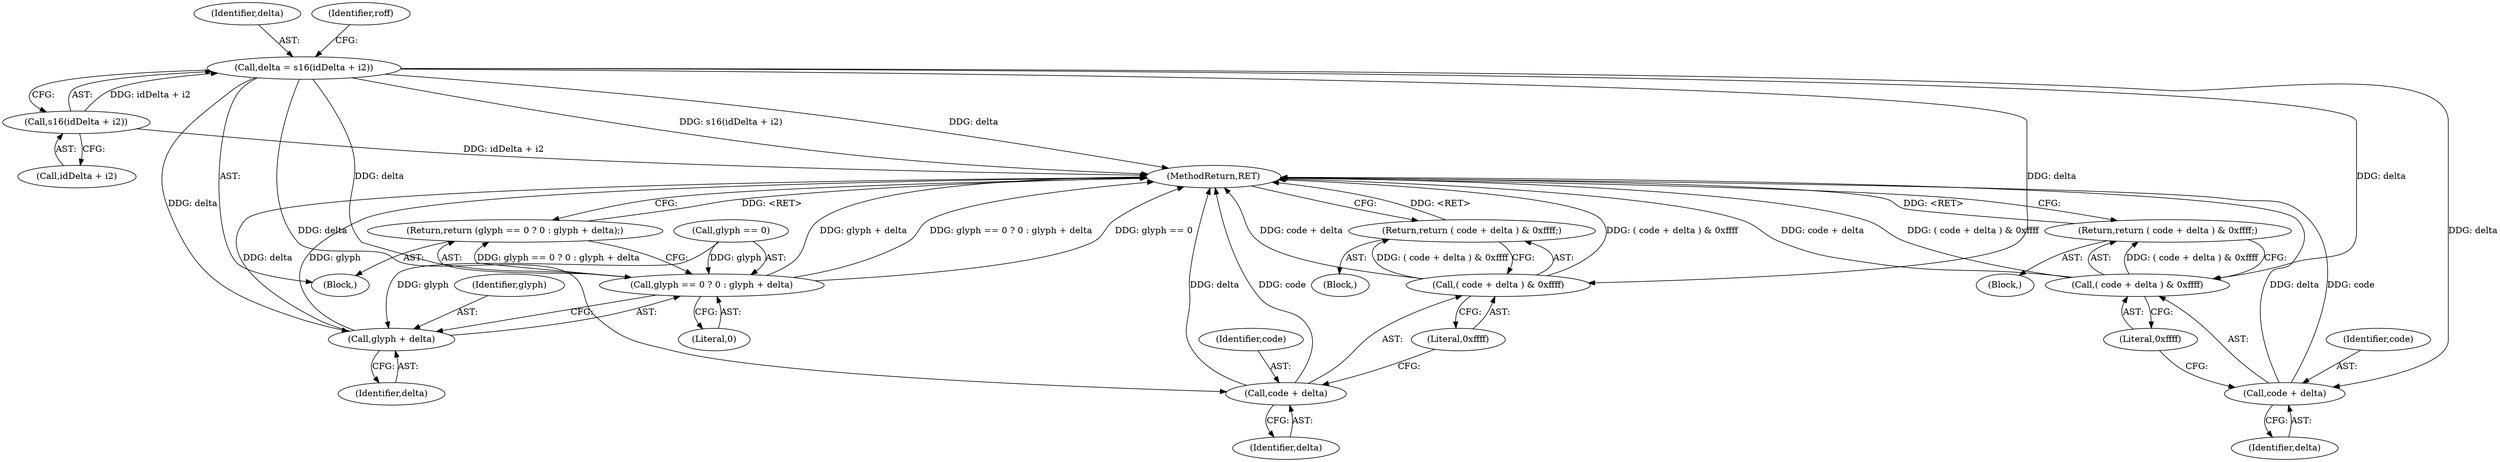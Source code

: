 digraph "0_ghostscript_961b10cdd71403072fb99401a45f3bef6ce53626@integer" {
"1000210" [label="(Call,delta = s16(idDelta + i2))"];
"1000212" [label="(Call,s16(idDelta + i2))"];
"1000228" [label="(Call,( code + delta ) & 0xffff)"];
"1000227" [label="(Return,return ( code + delta ) & 0xffff;)"];
"1000229" [label="(Call,code + delta)"];
"1000241" [label="(Call,( code + delta ) & 0xffff)"];
"1000240" [label="(Return,return ( code + delta ) & 0xffff;)"];
"1000242" [label="(Call,code + delta)"];
"1000263" [label="(Call,glyph == 0 ? 0 : glyph + delta)"];
"1000262" [label="(Return,return (glyph == 0 ? 0 : glyph + delta);)"];
"1000268" [label="(Call,glyph + delta)"];
"1000241" [label="(Call,( code + delta ) & 0xffff)"];
"1000228" [label="(Call,( code + delta ) & 0xffff)"];
"1000211" [label="(Identifier,delta)"];
"1000230" [label="(Identifier,code)"];
"1000239" [label="(Block,)"];
"1000231" [label="(Identifier,delta)"];
"1000232" [label="(Literal,0xffff)"];
"1000270" [label="(Identifier,delta)"];
"1000268" [label="(Call,glyph + delta)"];
"1000245" [label="(Literal,0xffff)"];
"1000242" [label="(Call,code + delta)"];
"1000263" [label="(Call,glyph == 0 ? 0 : glyph + delta)"];
"1000199" [label="(Block,)"];
"1000212" [label="(Call,s16(idDelta + i2))"];
"1000269" [label="(Identifier,glyph)"];
"1000227" [label="(Return,return ( code + delta ) & 0xffff;)"];
"1000210" [label="(Call,delta = s16(idDelta + i2))"];
"1000262" [label="(Return,return (glyph == 0 ? 0 : glyph + delta);)"];
"1000264" [label="(Call,glyph == 0)"];
"1000244" [label="(Identifier,delta)"];
"1000226" [label="(Block,)"];
"1000229" [label="(Call,code + delta)"];
"1000267" [label="(Literal,0)"];
"1000213" [label="(Call,idDelta + i2)"];
"1000217" [label="(Identifier,roff)"];
"1000818" [label="(MethodReturn,RET)"];
"1000243" [label="(Identifier,code)"];
"1000240" [label="(Return,return ( code + delta ) & 0xffff;)"];
"1000210" -> "1000199"  [label="AST: "];
"1000210" -> "1000212"  [label="CFG: "];
"1000211" -> "1000210"  [label="AST: "];
"1000212" -> "1000210"  [label="AST: "];
"1000217" -> "1000210"  [label="CFG: "];
"1000210" -> "1000818"  [label="DDG: s16(idDelta + i2)"];
"1000210" -> "1000818"  [label="DDG: delta"];
"1000212" -> "1000210"  [label="DDG: idDelta + i2"];
"1000210" -> "1000228"  [label="DDG: delta"];
"1000210" -> "1000229"  [label="DDG: delta"];
"1000210" -> "1000241"  [label="DDG: delta"];
"1000210" -> "1000242"  [label="DDG: delta"];
"1000210" -> "1000263"  [label="DDG: delta"];
"1000210" -> "1000268"  [label="DDG: delta"];
"1000212" -> "1000213"  [label="CFG: "];
"1000213" -> "1000212"  [label="AST: "];
"1000212" -> "1000818"  [label="DDG: idDelta + i2"];
"1000228" -> "1000227"  [label="AST: "];
"1000228" -> "1000232"  [label="CFG: "];
"1000229" -> "1000228"  [label="AST: "];
"1000232" -> "1000228"  [label="AST: "];
"1000227" -> "1000228"  [label="CFG: "];
"1000228" -> "1000818"  [label="DDG: ( code + delta ) & 0xffff"];
"1000228" -> "1000818"  [label="DDG: code + delta"];
"1000228" -> "1000227"  [label="DDG: ( code + delta ) & 0xffff"];
"1000227" -> "1000226"  [label="AST: "];
"1000818" -> "1000227"  [label="CFG: "];
"1000227" -> "1000818"  [label="DDG: <RET>"];
"1000229" -> "1000231"  [label="CFG: "];
"1000230" -> "1000229"  [label="AST: "];
"1000231" -> "1000229"  [label="AST: "];
"1000232" -> "1000229"  [label="CFG: "];
"1000229" -> "1000818"  [label="DDG: delta"];
"1000229" -> "1000818"  [label="DDG: code"];
"1000241" -> "1000240"  [label="AST: "];
"1000241" -> "1000245"  [label="CFG: "];
"1000242" -> "1000241"  [label="AST: "];
"1000245" -> "1000241"  [label="AST: "];
"1000240" -> "1000241"  [label="CFG: "];
"1000241" -> "1000818"  [label="DDG: code + delta"];
"1000241" -> "1000818"  [label="DDG: ( code + delta ) & 0xffff"];
"1000241" -> "1000240"  [label="DDG: ( code + delta ) & 0xffff"];
"1000240" -> "1000239"  [label="AST: "];
"1000818" -> "1000240"  [label="CFG: "];
"1000240" -> "1000818"  [label="DDG: <RET>"];
"1000242" -> "1000244"  [label="CFG: "];
"1000243" -> "1000242"  [label="AST: "];
"1000244" -> "1000242"  [label="AST: "];
"1000245" -> "1000242"  [label="CFG: "];
"1000242" -> "1000818"  [label="DDG: delta"];
"1000242" -> "1000818"  [label="DDG: code"];
"1000263" -> "1000262"  [label="AST: "];
"1000263" -> "1000267"  [label="CFG: "];
"1000263" -> "1000268"  [label="CFG: "];
"1000264" -> "1000263"  [label="AST: "];
"1000267" -> "1000263"  [label="AST: "];
"1000268" -> "1000263"  [label="AST: "];
"1000262" -> "1000263"  [label="CFG: "];
"1000263" -> "1000818"  [label="DDG: glyph + delta"];
"1000263" -> "1000818"  [label="DDG: glyph == 0 ? 0 : glyph + delta"];
"1000263" -> "1000818"  [label="DDG: glyph == 0"];
"1000263" -> "1000262"  [label="DDG: glyph == 0 ? 0 : glyph + delta"];
"1000264" -> "1000263"  [label="DDG: glyph"];
"1000262" -> "1000199"  [label="AST: "];
"1000818" -> "1000262"  [label="CFG: "];
"1000262" -> "1000818"  [label="DDG: <RET>"];
"1000268" -> "1000270"  [label="CFG: "];
"1000269" -> "1000268"  [label="AST: "];
"1000270" -> "1000268"  [label="AST: "];
"1000268" -> "1000818"  [label="DDG: glyph"];
"1000268" -> "1000818"  [label="DDG: delta"];
"1000264" -> "1000268"  [label="DDG: glyph"];
}
